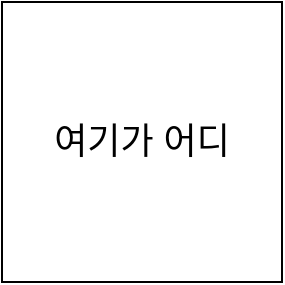 <mxfile version="20.8.20" type="github"><diagram name="페이지-1" id="APTisSjFKPNvJ7AKe2pm"><mxGraphModel dx="1434" dy="763" grid="1" gridSize="10" guides="1" tooltips="1" connect="1" arrows="1" fold="1" page="1" pageScale="1" pageWidth="827" pageHeight="1169" math="0" shadow="0"><root><mxCell id="0"/><mxCell id="1" parent="0"/><mxCell id="wM1JN07KSTOj0-9haGU1-1" value="&lt;font style=&quot;font-size: 18px;&quot;&gt;여기가 어디&lt;/font&gt;" style="whiteSpace=wrap;html=1;aspect=fixed;" vertex="1" parent="1"><mxGeometry x="180" y="30" width="140" height="140" as="geometry"/></mxCell></root></mxGraphModel></diagram></mxfile>